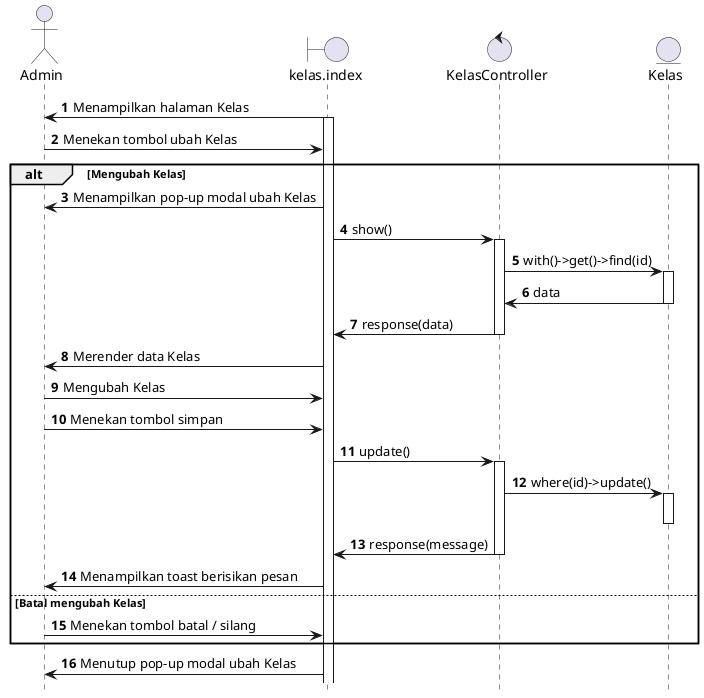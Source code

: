 @startuml sequence_diagram_ubah_kelas
hide footbox
autonumber

actor Admin
boundary kelas.index
control KelasController
entity Kelas

kelas.index -> Admin : Menampilkan halaman Kelas

activate kelas.index

Admin -> kelas.index : Menekan tombol ubah Kelas

alt Mengubah Kelas

kelas.index -> Admin : Menampilkan pop-up modal ubah Kelas

kelas.index -> KelasController : show()

activate KelasController

KelasController -> Kelas : with()->get()->find(id)

activate Kelas

Kelas -> KelasController : data

deactivate Kelas

KelasController -> kelas.index : response(data)

deactivate KelasController

kelas.index -> Admin : Merender data Kelas

Admin -> kelas.index : Mengubah Kelas

Admin -> kelas.index : Menekan tombol simpan

kelas.index -> KelasController : update()

activate KelasController

KelasController -> Kelas : where(id)->update()

activate Kelas

deactivate Kelas

KelasController -> kelas.index : response(message)

deactivate KelasController

kelas.index -> Admin : Menampilkan toast berisikan pesan

else Batal mengubah Kelas

Admin -> kelas.index : Menekan tombol batal / silang

end

kelas.index -> Admin : Menutup pop-up modal ubah Kelas

@enduml